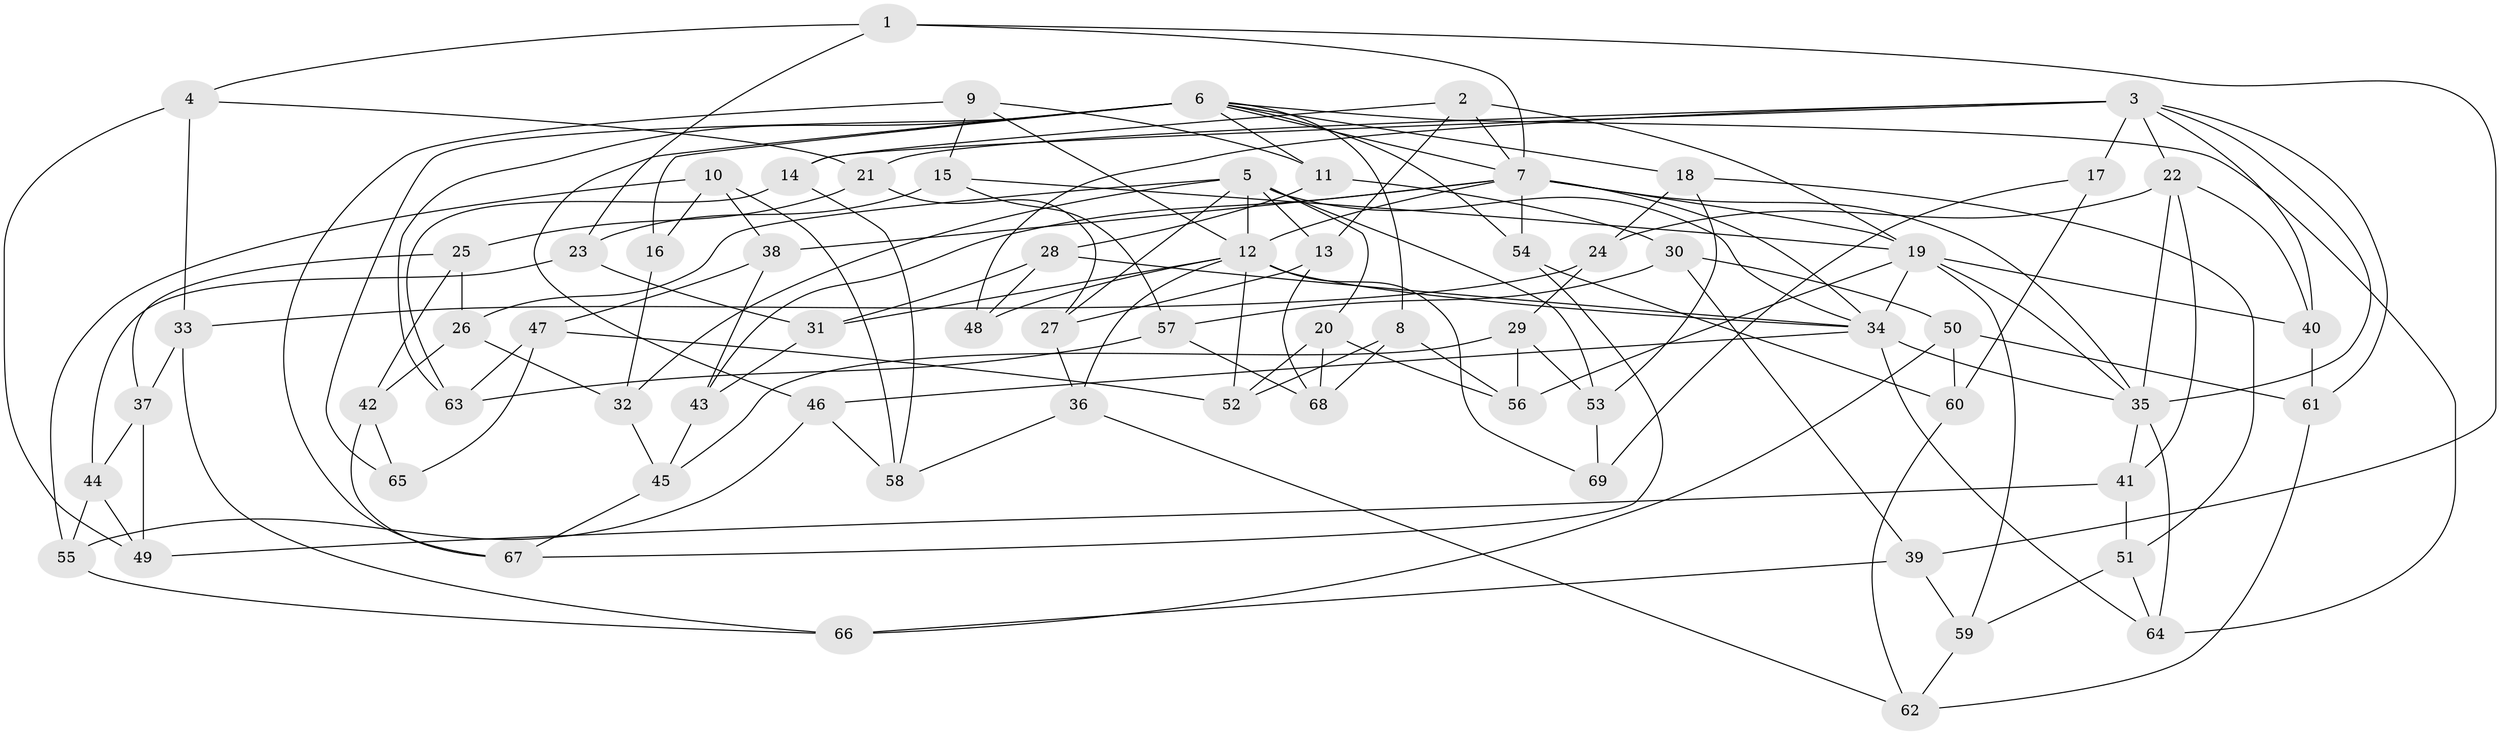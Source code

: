 // original degree distribution, {4: 1.0}
// Generated by graph-tools (version 1.1) at 2025/53/03/04/25 22:53:51]
// undirected, 69 vertices, 154 edges
graph export_dot {
  node [color=gray90,style=filled];
  1;
  2;
  3;
  4;
  5;
  6;
  7;
  8;
  9;
  10;
  11;
  12;
  13;
  14;
  15;
  16;
  17;
  18;
  19;
  20;
  21;
  22;
  23;
  24;
  25;
  26;
  27;
  28;
  29;
  30;
  31;
  32;
  33;
  34;
  35;
  36;
  37;
  38;
  39;
  40;
  41;
  42;
  43;
  44;
  45;
  46;
  47;
  48;
  49;
  50;
  51;
  52;
  53;
  54;
  55;
  56;
  57;
  58;
  59;
  60;
  61;
  62;
  63;
  64;
  65;
  66;
  67;
  68;
  69;
  1 -- 4 [weight=1.0];
  1 -- 7 [weight=1.0];
  1 -- 23 [weight=1.0];
  1 -- 39 [weight=1.0];
  2 -- 7 [weight=1.0];
  2 -- 13 [weight=1.0];
  2 -- 14 [weight=1.0];
  2 -- 19 [weight=1.0];
  3 -- 14 [weight=1.0];
  3 -- 17 [weight=2.0];
  3 -- 21 [weight=1.0];
  3 -- 22 [weight=3.0];
  3 -- 35 [weight=1.0];
  3 -- 40 [weight=1.0];
  3 -- 48 [weight=2.0];
  3 -- 61 [weight=1.0];
  4 -- 21 [weight=1.0];
  4 -- 33 [weight=1.0];
  4 -- 49 [weight=1.0];
  5 -- 12 [weight=1.0];
  5 -- 13 [weight=1.0];
  5 -- 20 [weight=1.0];
  5 -- 26 [weight=1.0];
  5 -- 27 [weight=1.0];
  5 -- 32 [weight=1.0];
  5 -- 34 [weight=3.0];
  5 -- 53 [weight=1.0];
  6 -- 7 [weight=1.0];
  6 -- 8 [weight=1.0];
  6 -- 11 [weight=1.0];
  6 -- 16 [weight=2.0];
  6 -- 18 [weight=1.0];
  6 -- 46 [weight=1.0];
  6 -- 54 [weight=1.0];
  6 -- 63 [weight=1.0];
  6 -- 64 [weight=1.0];
  6 -- 65 [weight=2.0];
  7 -- 12 [weight=1.0];
  7 -- 19 [weight=1.0];
  7 -- 34 [weight=1.0];
  7 -- 35 [weight=1.0];
  7 -- 38 [weight=1.0];
  7 -- 43 [weight=1.0];
  7 -- 54 [weight=1.0];
  8 -- 52 [weight=1.0];
  8 -- 56 [weight=1.0];
  8 -- 68 [weight=1.0];
  9 -- 11 [weight=1.0];
  9 -- 12 [weight=1.0];
  9 -- 15 [weight=1.0];
  9 -- 67 [weight=1.0];
  10 -- 16 [weight=1.0];
  10 -- 38 [weight=1.0];
  10 -- 55 [weight=1.0];
  10 -- 58 [weight=1.0];
  11 -- 28 [weight=1.0];
  11 -- 30 [weight=1.0];
  12 -- 31 [weight=1.0];
  12 -- 34 [weight=1.0];
  12 -- 36 [weight=1.0];
  12 -- 48 [weight=1.0];
  12 -- 52 [weight=1.0];
  12 -- 69 [weight=2.0];
  13 -- 27 [weight=1.0];
  13 -- 68 [weight=1.0];
  14 -- 58 [weight=1.0];
  14 -- 63 [weight=1.0];
  15 -- 19 [weight=1.0];
  15 -- 23 [weight=1.0];
  15 -- 57 [weight=1.0];
  16 -- 32 [weight=1.0];
  17 -- 60 [weight=1.0];
  17 -- 69 [weight=1.0];
  18 -- 24 [weight=1.0];
  18 -- 51 [weight=1.0];
  18 -- 53 [weight=1.0];
  19 -- 34 [weight=1.0];
  19 -- 35 [weight=1.0];
  19 -- 40 [weight=1.0];
  19 -- 56 [weight=1.0];
  19 -- 59 [weight=1.0];
  20 -- 52 [weight=1.0];
  20 -- 56 [weight=1.0];
  20 -- 68 [weight=1.0];
  21 -- 25 [weight=1.0];
  21 -- 27 [weight=1.0];
  22 -- 24 [weight=1.0];
  22 -- 35 [weight=2.0];
  22 -- 40 [weight=1.0];
  22 -- 41 [weight=1.0];
  23 -- 31 [weight=1.0];
  23 -- 44 [weight=1.0];
  24 -- 29 [weight=1.0];
  24 -- 33 [weight=1.0];
  25 -- 26 [weight=1.0];
  25 -- 37 [weight=1.0];
  25 -- 42 [weight=1.0];
  26 -- 32 [weight=1.0];
  26 -- 42 [weight=1.0];
  27 -- 36 [weight=1.0];
  28 -- 31 [weight=1.0];
  28 -- 34 [weight=1.0];
  28 -- 48 [weight=1.0];
  29 -- 45 [weight=1.0];
  29 -- 53 [weight=1.0];
  29 -- 56 [weight=1.0];
  30 -- 39 [weight=1.0];
  30 -- 50 [weight=1.0];
  30 -- 57 [weight=1.0];
  31 -- 43 [weight=1.0];
  32 -- 45 [weight=1.0];
  33 -- 37 [weight=1.0];
  33 -- 66 [weight=1.0];
  34 -- 35 [weight=1.0];
  34 -- 46 [weight=1.0];
  34 -- 64 [weight=1.0];
  35 -- 41 [weight=1.0];
  35 -- 64 [weight=1.0];
  36 -- 58 [weight=1.0];
  36 -- 62 [weight=1.0];
  37 -- 44 [weight=1.0];
  37 -- 49 [weight=1.0];
  38 -- 43 [weight=1.0];
  38 -- 47 [weight=1.0];
  39 -- 59 [weight=1.0];
  39 -- 66 [weight=1.0];
  40 -- 61 [weight=1.0];
  41 -- 49 [weight=1.0];
  41 -- 51 [weight=1.0];
  42 -- 65 [weight=1.0];
  42 -- 67 [weight=1.0];
  43 -- 45 [weight=1.0];
  44 -- 49 [weight=1.0];
  44 -- 55 [weight=1.0];
  45 -- 67 [weight=1.0];
  46 -- 55 [weight=1.0];
  46 -- 58 [weight=1.0];
  47 -- 52 [weight=1.0];
  47 -- 63 [weight=1.0];
  47 -- 65 [weight=1.0];
  50 -- 60 [weight=1.0];
  50 -- 61 [weight=1.0];
  50 -- 66 [weight=1.0];
  51 -- 59 [weight=1.0];
  51 -- 64 [weight=1.0];
  53 -- 69 [weight=1.0];
  54 -- 60 [weight=1.0];
  54 -- 67 [weight=1.0];
  55 -- 66 [weight=1.0];
  57 -- 63 [weight=1.0];
  57 -- 68 [weight=1.0];
  59 -- 62 [weight=1.0];
  60 -- 62 [weight=1.0];
  61 -- 62 [weight=1.0];
}
